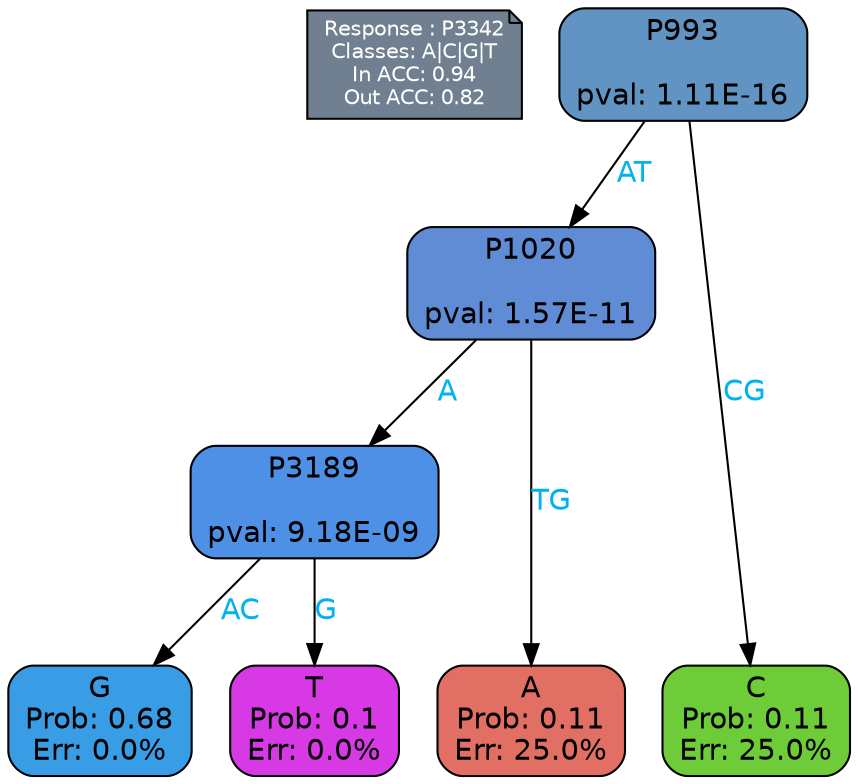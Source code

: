 digraph Tree {
node [shape=box, style="filled, rounded", color="black", fontname=helvetica] ;
graph [ranksep=equally, splines=polylines, bgcolor=transparent, dpi=600] ;
edge [fontname=helvetica] ;
LEGEND [label="Response : P3342
Classes: A|C|G|T
In ACC: 0.94
Out ACC: 0.82
",shape=note,align=left,style=filled,fillcolor="slategray",fontcolor="white",fontsize=10];1 [label="P993

pval: 1.11E-16", fillcolor="#6193c3"] ;
2 [label="P1020

pval: 1.57E-11", fillcolor="#5f8cd4"] ;
3 [label="P3189

pval: 9.18E-09", fillcolor="#4d90e5"] ;
4 [label="G
Prob: 0.68
Err: 0.0%", fillcolor="#399de5"] ;
5 [label="T
Prob: 0.1
Err: 0.0%", fillcolor="#d739e5"] ;
6 [label="A
Prob: 0.11
Err: 25.0%", fillcolor="#e16f64"] ;
7 [label="C
Prob: 0.11
Err: 25.0%", fillcolor="#6ecc39"] ;
1 -> 2 [label="AT",fontcolor=deepskyblue2] ;
1 -> 7 [label="CG",fontcolor=deepskyblue2] ;
2 -> 3 [label="A",fontcolor=deepskyblue2] ;
2 -> 6 [label="TG",fontcolor=deepskyblue2] ;
3 -> 4 [label="AC",fontcolor=deepskyblue2] ;
3 -> 5 [label="G",fontcolor=deepskyblue2] ;
{rank = same; 4;5;6;7;}{rank = same; LEGEND;1;}}